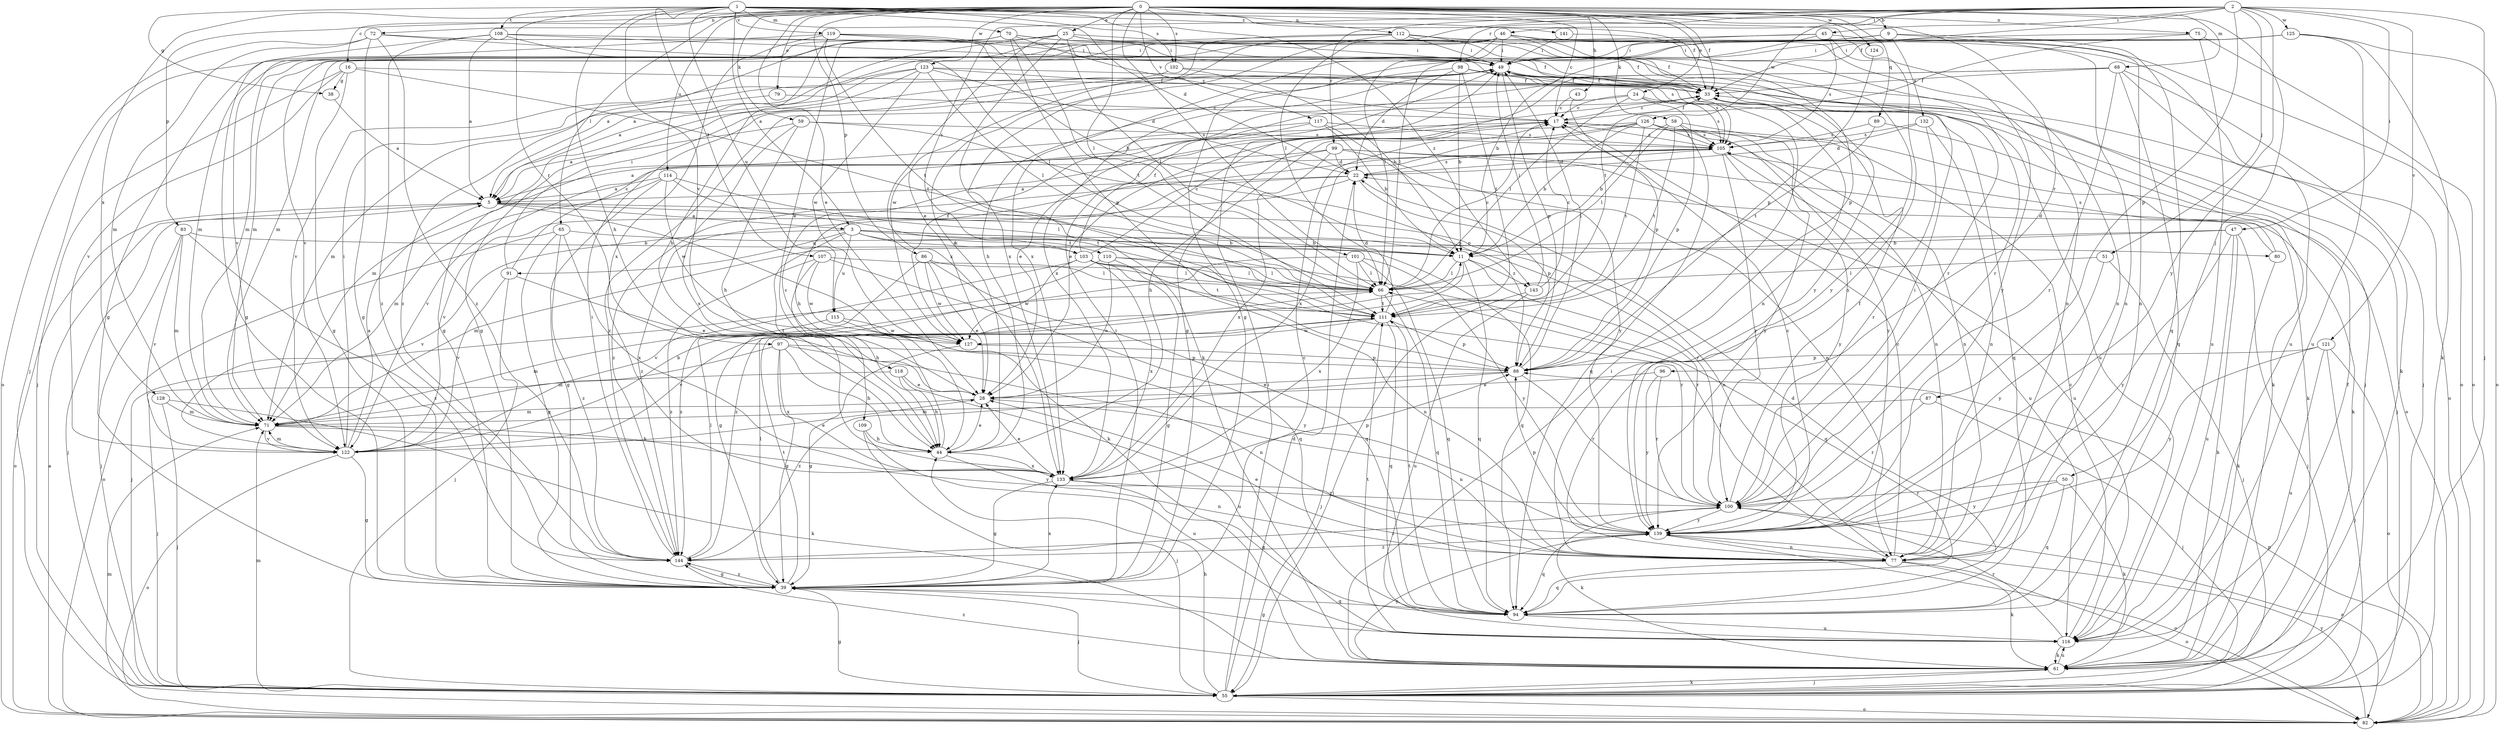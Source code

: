 strict digraph  {
0;
1;
2;
3;
5;
9;
11;
16;
17;
22;
24;
25;
28;
33;
38;
39;
43;
44;
45;
46;
47;
49;
50;
51;
55;
58;
59;
61;
65;
66;
68;
70;
71;
72;
75;
77;
79;
80;
82;
83;
86;
87;
88;
89;
91;
94;
96;
97;
98;
99;
100;
101;
102;
103;
105;
107;
108;
109;
110;
111;
112;
114;
115;
116;
117;
118;
119;
121;
122;
123;
124;
125;
126;
127;
128;
132;
133;
139;
141;
143;
144;
0 -> 9  [label=b];
0 -> 16  [label=c];
0 -> 17  [label=c];
0 -> 24  [label=e];
0 -> 25  [label=e];
0 -> 28  [label=e];
0 -> 33  [label=f];
0 -> 43  [label=h];
0 -> 50  [label=j];
0 -> 58  [label=k];
0 -> 59  [label=k];
0 -> 65  [label=l];
0 -> 66  [label=l];
0 -> 68  [label=m];
0 -> 72  [label=n];
0 -> 75  [label=n];
0 -> 79  [label=o];
0 -> 83  [label=p];
0 -> 86  [label=p];
0 -> 89  [label=q];
0 -> 101  [label=s];
0 -> 102  [label=s];
0 -> 112  [label=u];
0 -> 114  [label=u];
0 -> 117  [label=v];
0 -> 123  [label=w];
0 -> 124  [label=w];
0 -> 128  [label=x];
1 -> 3  [label=a];
1 -> 22  [label=d];
1 -> 33  [label=f];
1 -> 38  [label=g];
1 -> 44  [label=h];
1 -> 70  [label=m];
1 -> 77  [label=n];
1 -> 96  [label=r];
1 -> 97  [label=r];
1 -> 102  [label=s];
1 -> 107  [label=t];
1 -> 108  [label=t];
1 -> 115  [label=u];
1 -> 118  [label=v];
1 -> 119  [label=v];
1 -> 141  [label=z];
1 -> 143  [label=z];
2 -> 33  [label=f];
2 -> 45  [label=i];
2 -> 46  [label=i];
2 -> 47  [label=i];
2 -> 51  [label=j];
2 -> 55  [label=j];
2 -> 66  [label=l];
2 -> 87  [label=p];
2 -> 98  [label=r];
2 -> 99  [label=r];
2 -> 103  [label=s];
2 -> 121  [label=v];
2 -> 125  [label=w];
2 -> 126  [label=w];
2 -> 139  [label=y];
3 -> 11  [label=b];
3 -> 80  [label=o];
3 -> 91  [label=q];
3 -> 94  [label=q];
3 -> 103  [label=s];
3 -> 109  [label=t];
3 -> 110  [label=t];
3 -> 115  [label=u];
3 -> 122  [label=v];
5 -> 3  [label=a];
5 -> 55  [label=j];
5 -> 61  [label=k];
5 -> 77  [label=n];
5 -> 82  [label=o];
5 -> 100  [label=r];
9 -> 49  [label=i];
9 -> 66  [label=l];
9 -> 71  [label=m];
9 -> 77  [label=n];
9 -> 94  [label=q];
9 -> 132  [label=x];
11 -> 66  [label=l];
11 -> 94  [label=q];
11 -> 100  [label=r];
11 -> 143  [label=z];
11 -> 144  [label=z];
16 -> 33  [label=f];
16 -> 38  [label=g];
16 -> 39  [label=g];
16 -> 55  [label=j];
16 -> 111  [label=t];
16 -> 122  [label=v];
17 -> 33  [label=f];
17 -> 77  [label=n];
17 -> 105  [label=s];
22 -> 5  [label=a];
22 -> 88  [label=p];
22 -> 105  [label=s];
22 -> 122  [label=v];
22 -> 144  [label=z];
24 -> 17  [label=c];
24 -> 66  [label=l];
24 -> 88  [label=p];
24 -> 94  [label=q];
24 -> 105  [label=s];
24 -> 144  [label=z];
25 -> 5  [label=a];
25 -> 49  [label=i];
25 -> 61  [label=k];
25 -> 66  [label=l];
25 -> 77  [label=n];
25 -> 100  [label=r];
25 -> 122  [label=v];
25 -> 133  [label=x];
28 -> 71  [label=m];
28 -> 77  [label=n];
33 -> 17  [label=c];
33 -> 61  [label=k];
33 -> 82  [label=o];
38 -> 5  [label=a];
39 -> 17  [label=c];
39 -> 49  [label=i];
39 -> 55  [label=j];
39 -> 66  [label=l];
39 -> 94  [label=q];
39 -> 111  [label=t];
39 -> 133  [label=x];
39 -> 144  [label=z];
43 -> 17  [label=c];
43 -> 88  [label=p];
44 -> 17  [label=c];
44 -> 28  [label=e];
44 -> 77  [label=n];
44 -> 133  [label=x];
45 -> 11  [label=b];
45 -> 49  [label=i];
45 -> 71  [label=m];
45 -> 77  [label=n];
45 -> 105  [label=s];
45 -> 139  [label=y];
46 -> 5  [label=a];
46 -> 33  [label=f];
46 -> 44  [label=h];
46 -> 49  [label=i];
46 -> 66  [label=l];
46 -> 71  [label=m];
46 -> 82  [label=o];
46 -> 88  [label=p];
46 -> 116  [label=u];
46 -> 122  [label=v];
47 -> 11  [label=b];
47 -> 55  [label=j];
47 -> 61  [label=k];
47 -> 71  [label=m];
47 -> 116  [label=u];
47 -> 139  [label=y];
49 -> 33  [label=f];
49 -> 82  [label=o];
49 -> 88  [label=p];
49 -> 116  [label=u];
49 -> 133  [label=x];
50 -> 61  [label=k];
50 -> 94  [label=q];
50 -> 100  [label=r];
50 -> 139  [label=y];
51 -> 55  [label=j];
51 -> 66  [label=l];
51 -> 139  [label=y];
55 -> 22  [label=d];
55 -> 39  [label=g];
55 -> 44  [label=h];
55 -> 49  [label=i];
55 -> 61  [label=k];
55 -> 71  [label=m];
55 -> 82  [label=o];
58 -> 11  [label=b];
58 -> 66  [label=l];
58 -> 94  [label=q];
58 -> 105  [label=s];
58 -> 111  [label=t];
58 -> 139  [label=y];
59 -> 5  [label=a];
59 -> 44  [label=h];
59 -> 88  [label=p];
59 -> 105  [label=s];
59 -> 133  [label=x];
61 -> 33  [label=f];
61 -> 49  [label=i];
61 -> 55  [label=j];
61 -> 116  [label=u];
61 -> 139  [label=y];
61 -> 144  [label=z];
65 -> 11  [label=b];
65 -> 39  [label=g];
65 -> 82  [label=o];
65 -> 133  [label=x];
65 -> 144  [label=z];
66 -> 17  [label=c];
66 -> 94  [label=q];
66 -> 111  [label=t];
68 -> 33  [label=f];
68 -> 39  [label=g];
68 -> 55  [label=j];
68 -> 61  [label=k];
68 -> 94  [label=q];
68 -> 100  [label=r];
68 -> 127  [label=w];
70 -> 17  [label=c];
70 -> 28  [label=e];
70 -> 49  [label=i];
70 -> 55  [label=j];
70 -> 88  [label=p];
70 -> 111  [label=t];
70 -> 139  [label=y];
70 -> 144  [label=z];
71 -> 44  [label=h];
71 -> 122  [label=v];
71 -> 139  [label=y];
72 -> 39  [label=g];
72 -> 49  [label=i];
72 -> 71  [label=m];
72 -> 77  [label=n];
72 -> 82  [label=o];
72 -> 144  [label=z];
75 -> 49  [label=i];
75 -> 82  [label=o];
75 -> 111  [label=t];
75 -> 116  [label=u];
77 -> 17  [label=c];
77 -> 28  [label=e];
77 -> 61  [label=k];
77 -> 66  [label=l];
77 -> 82  [label=o];
77 -> 94  [label=q];
79 -> 17  [label=c];
79 -> 71  [label=m];
80 -> 22  [label=d];
80 -> 61  [label=k];
80 -> 105  [label=s];
82 -> 5  [label=a];
82 -> 71  [label=m];
82 -> 88  [label=p];
82 -> 139  [label=y];
83 -> 11  [label=b];
83 -> 55  [label=j];
83 -> 71  [label=m];
83 -> 122  [label=v];
83 -> 144  [label=z];
86 -> 28  [label=e];
86 -> 66  [label=l];
86 -> 94  [label=q];
86 -> 127  [label=w];
86 -> 144  [label=z];
87 -> 55  [label=j];
87 -> 71  [label=m];
87 -> 100  [label=r];
88 -> 28  [label=e];
88 -> 49  [label=i];
88 -> 100  [label=r];
88 -> 144  [label=z];
89 -> 61  [label=k];
89 -> 105  [label=s];
89 -> 111  [label=t];
91 -> 17  [label=c];
91 -> 28  [label=e];
91 -> 49  [label=i];
91 -> 55  [label=j];
91 -> 122  [label=v];
94 -> 22  [label=d];
94 -> 111  [label=t];
94 -> 116  [label=u];
96 -> 28  [label=e];
96 -> 100  [label=r];
96 -> 139  [label=y];
97 -> 39  [label=g];
97 -> 44  [label=h];
97 -> 71  [label=m];
97 -> 77  [label=n];
97 -> 88  [label=p];
97 -> 133  [label=x];
98 -> 11  [label=b];
98 -> 22  [label=d];
98 -> 33  [label=f];
98 -> 44  [label=h];
98 -> 55  [label=j];
98 -> 111  [label=t];
99 -> 5  [label=a];
99 -> 22  [label=d];
99 -> 44  [label=h];
99 -> 61  [label=k];
99 -> 77  [label=n];
99 -> 116  [label=u];
99 -> 133  [label=x];
100 -> 33  [label=f];
100 -> 49  [label=i];
100 -> 61  [label=k];
100 -> 82  [label=o];
100 -> 139  [label=y];
101 -> 39  [label=g];
101 -> 66  [label=l];
101 -> 94  [label=q];
101 -> 133  [label=x];
101 -> 139  [label=y];
102 -> 11  [label=b];
102 -> 33  [label=f];
102 -> 39  [label=g];
103 -> 17  [label=c];
103 -> 33  [label=f];
103 -> 39  [label=g];
103 -> 66  [label=l];
103 -> 94  [label=q];
103 -> 111  [label=t];
103 -> 122  [label=v];
103 -> 127  [label=w];
103 -> 133  [label=x];
105 -> 22  [label=d];
105 -> 100  [label=r];
105 -> 116  [label=u];
105 -> 122  [label=v];
105 -> 139  [label=y];
105 -> 144  [label=z];
107 -> 44  [label=h];
107 -> 66  [label=l];
107 -> 94  [label=q];
107 -> 127  [label=w];
107 -> 144  [label=z];
108 -> 5  [label=a];
108 -> 33  [label=f];
108 -> 39  [label=g];
108 -> 49  [label=i];
108 -> 66  [label=l];
108 -> 144  [label=z];
109 -> 44  [label=h];
109 -> 55  [label=j];
109 -> 116  [label=u];
110 -> 28  [label=e];
110 -> 55  [label=j];
110 -> 66  [label=l];
110 -> 77  [label=n];
110 -> 100  [label=r];
111 -> 22  [label=d];
111 -> 55  [label=j];
111 -> 88  [label=p];
111 -> 94  [label=q];
111 -> 122  [label=v];
111 -> 127  [label=w];
112 -> 28  [label=e];
112 -> 33  [label=f];
112 -> 49  [label=i];
112 -> 71  [label=m];
112 -> 77  [label=n];
112 -> 100  [label=r];
112 -> 133  [label=x];
114 -> 5  [label=a];
114 -> 39  [label=g];
114 -> 66  [label=l];
114 -> 71  [label=m];
114 -> 111  [label=t];
114 -> 127  [label=w];
115 -> 71  [label=m];
115 -> 127  [label=w];
115 -> 139  [label=y];
116 -> 17  [label=c];
116 -> 39  [label=g];
116 -> 61  [label=k];
116 -> 100  [label=r];
116 -> 111  [label=t];
117 -> 11  [label=b];
117 -> 28  [label=e];
117 -> 71  [label=m];
117 -> 105  [label=s];
117 -> 139  [label=y];
118 -> 28  [label=e];
118 -> 44  [label=h];
118 -> 55  [label=j];
118 -> 116  [label=u];
119 -> 11  [label=b];
119 -> 39  [label=g];
119 -> 44  [label=h];
119 -> 49  [label=i];
119 -> 105  [label=s];
119 -> 111  [label=t];
119 -> 133  [label=x];
121 -> 55  [label=j];
121 -> 82  [label=o];
121 -> 88  [label=p];
121 -> 116  [label=u];
121 -> 139  [label=y];
122 -> 5  [label=a];
122 -> 11  [label=b];
122 -> 28  [label=e];
122 -> 39  [label=g];
122 -> 49  [label=i];
122 -> 71  [label=m];
122 -> 82  [label=o];
123 -> 5  [label=a];
123 -> 22  [label=d];
123 -> 33  [label=f];
123 -> 39  [label=g];
123 -> 66  [label=l];
123 -> 105  [label=s];
123 -> 122  [label=v];
123 -> 127  [label=w];
124 -> 88  [label=p];
125 -> 39  [label=g];
125 -> 49  [label=i];
125 -> 61  [label=k];
125 -> 82  [label=o];
125 -> 116  [label=u];
125 -> 133  [label=x];
126 -> 11  [label=b];
126 -> 28  [label=e];
126 -> 44  [label=h];
126 -> 55  [label=j];
126 -> 77  [label=n];
126 -> 105  [label=s];
126 -> 111  [label=t];
126 -> 133  [label=x];
126 -> 139  [label=y];
127 -> 33  [label=f];
127 -> 39  [label=g];
127 -> 88  [label=p];
128 -> 55  [label=j];
128 -> 61  [label=k];
128 -> 71  [label=m];
132 -> 22  [label=d];
132 -> 77  [label=n];
132 -> 100  [label=r];
132 -> 105  [label=s];
133 -> 28  [label=e];
133 -> 39  [label=g];
133 -> 88  [label=p];
133 -> 94  [label=q];
133 -> 100  [label=r];
139 -> 17  [label=c];
139 -> 77  [label=n];
139 -> 82  [label=o];
139 -> 88  [label=p];
139 -> 94  [label=q];
139 -> 144  [label=z];
141 -> 49  [label=i];
141 -> 139  [label=y];
143 -> 17  [label=c];
143 -> 49  [label=i];
143 -> 55  [label=j];
143 -> 116  [label=u];
144 -> 39  [label=g];
144 -> 49  [label=i];
144 -> 66  [label=l];
144 -> 100  [label=r];
}
